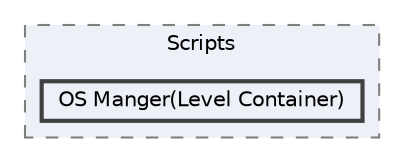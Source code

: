 digraph "Assets/Scripts/OS Manger(Level Container)"
{
 // LATEX_PDF_SIZE
  bgcolor="transparent";
  edge [fontname=Helvetica,fontsize=10,labelfontname=Helvetica,labelfontsize=10];
  node [fontname=Helvetica,fontsize=10,shape=box,height=0.2,width=0.4];
  compound=true
  subgraph clusterdir_f13b41af88cf68434578284aaf699e39 {
    graph [ bgcolor="#edf0f7", pencolor="grey50", label="Scripts", fontname=Helvetica,fontsize=10 style="filled,dashed", URL="dir_f13b41af88cf68434578284aaf699e39.html",tooltip=""]
  dir_37e1c5420faab30fef2f99abd503278f [label="OS Manger(Level Container)", fillcolor="#edf0f7", color="grey25", style="filled,bold", URL="dir_37e1c5420faab30fef2f99abd503278f.html",tooltip=""];
  }
}
